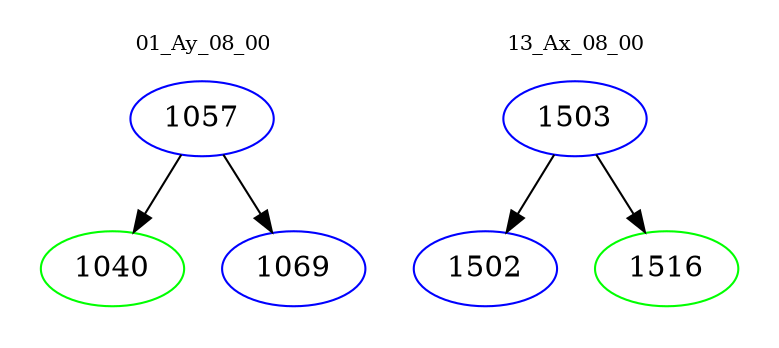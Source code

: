 digraph{
subgraph cluster_0 {
color = white
label = "01_Ay_08_00";
fontsize=10;
T0_1057 [label="1057", color="blue"]
T0_1057 -> T0_1040 [color="black"]
T0_1040 [label="1040", color="green"]
T0_1057 -> T0_1069 [color="black"]
T0_1069 [label="1069", color="blue"]
}
subgraph cluster_1 {
color = white
label = "13_Ax_08_00";
fontsize=10;
T1_1503 [label="1503", color="blue"]
T1_1503 -> T1_1502 [color="black"]
T1_1502 [label="1502", color="blue"]
T1_1503 -> T1_1516 [color="black"]
T1_1516 [label="1516", color="green"]
}
}

